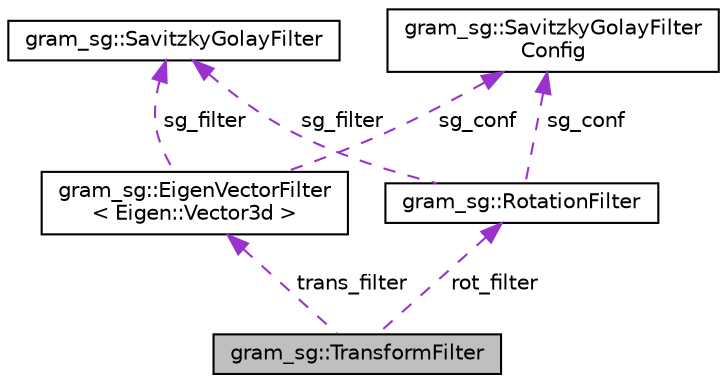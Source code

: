 digraph "gram_sg::TransformFilter"
{
  edge [fontname="Helvetica",fontsize="10",labelfontname="Helvetica",labelfontsize="10"];
  node [fontname="Helvetica",fontsize="10",shape=record];
  Node1 [label="gram_sg::TransformFilter",height=0.2,width=0.4,color="black", fillcolor="grey75", style="filled", fontcolor="black"];
  Node2 -> Node1 [dir="back",color="darkorchid3",fontsize="10",style="dashed",label=" trans_filter" ,fontname="Helvetica"];
  Node2 [label="gram_sg::EigenVectorFilter\l\< Eigen::Vector3d \>",height=0.2,width=0.4,color="black", fillcolor="white", style="filled",URL="$structgram__sg_1_1EigenVectorFilter.html"];
  Node3 -> Node2 [dir="back",color="darkorchid3",fontsize="10",style="dashed",label=" sg_filter" ,fontname="Helvetica"];
  Node3 [label="gram_sg::SavitzkyGolayFilter",height=0.2,width=0.4,color="black", fillcolor="white", style="filled",URL="$structgram__sg_1_1SavitzkyGolayFilter.html"];
  Node4 -> Node2 [dir="back",color="darkorchid3",fontsize="10",style="dashed",label=" sg_conf" ,fontname="Helvetica"];
  Node4 [label="gram_sg::SavitzkyGolayFilter\lConfig",height=0.2,width=0.4,color="black", fillcolor="white", style="filled",URL="$structgram__sg_1_1SavitzkyGolayFilterConfig.html"];
  Node5 -> Node1 [dir="back",color="darkorchid3",fontsize="10",style="dashed",label=" rot_filter" ,fontname="Helvetica"];
  Node5 [label="gram_sg::RotationFilter",height=0.2,width=0.4,color="black", fillcolor="white", style="filled",URL="$structgram__sg_1_1RotationFilter.html"];
  Node3 -> Node5 [dir="back",color="darkorchid3",fontsize="10",style="dashed",label=" sg_filter" ,fontname="Helvetica"];
  Node4 -> Node5 [dir="back",color="darkorchid3",fontsize="10",style="dashed",label=" sg_conf" ,fontname="Helvetica"];
}
